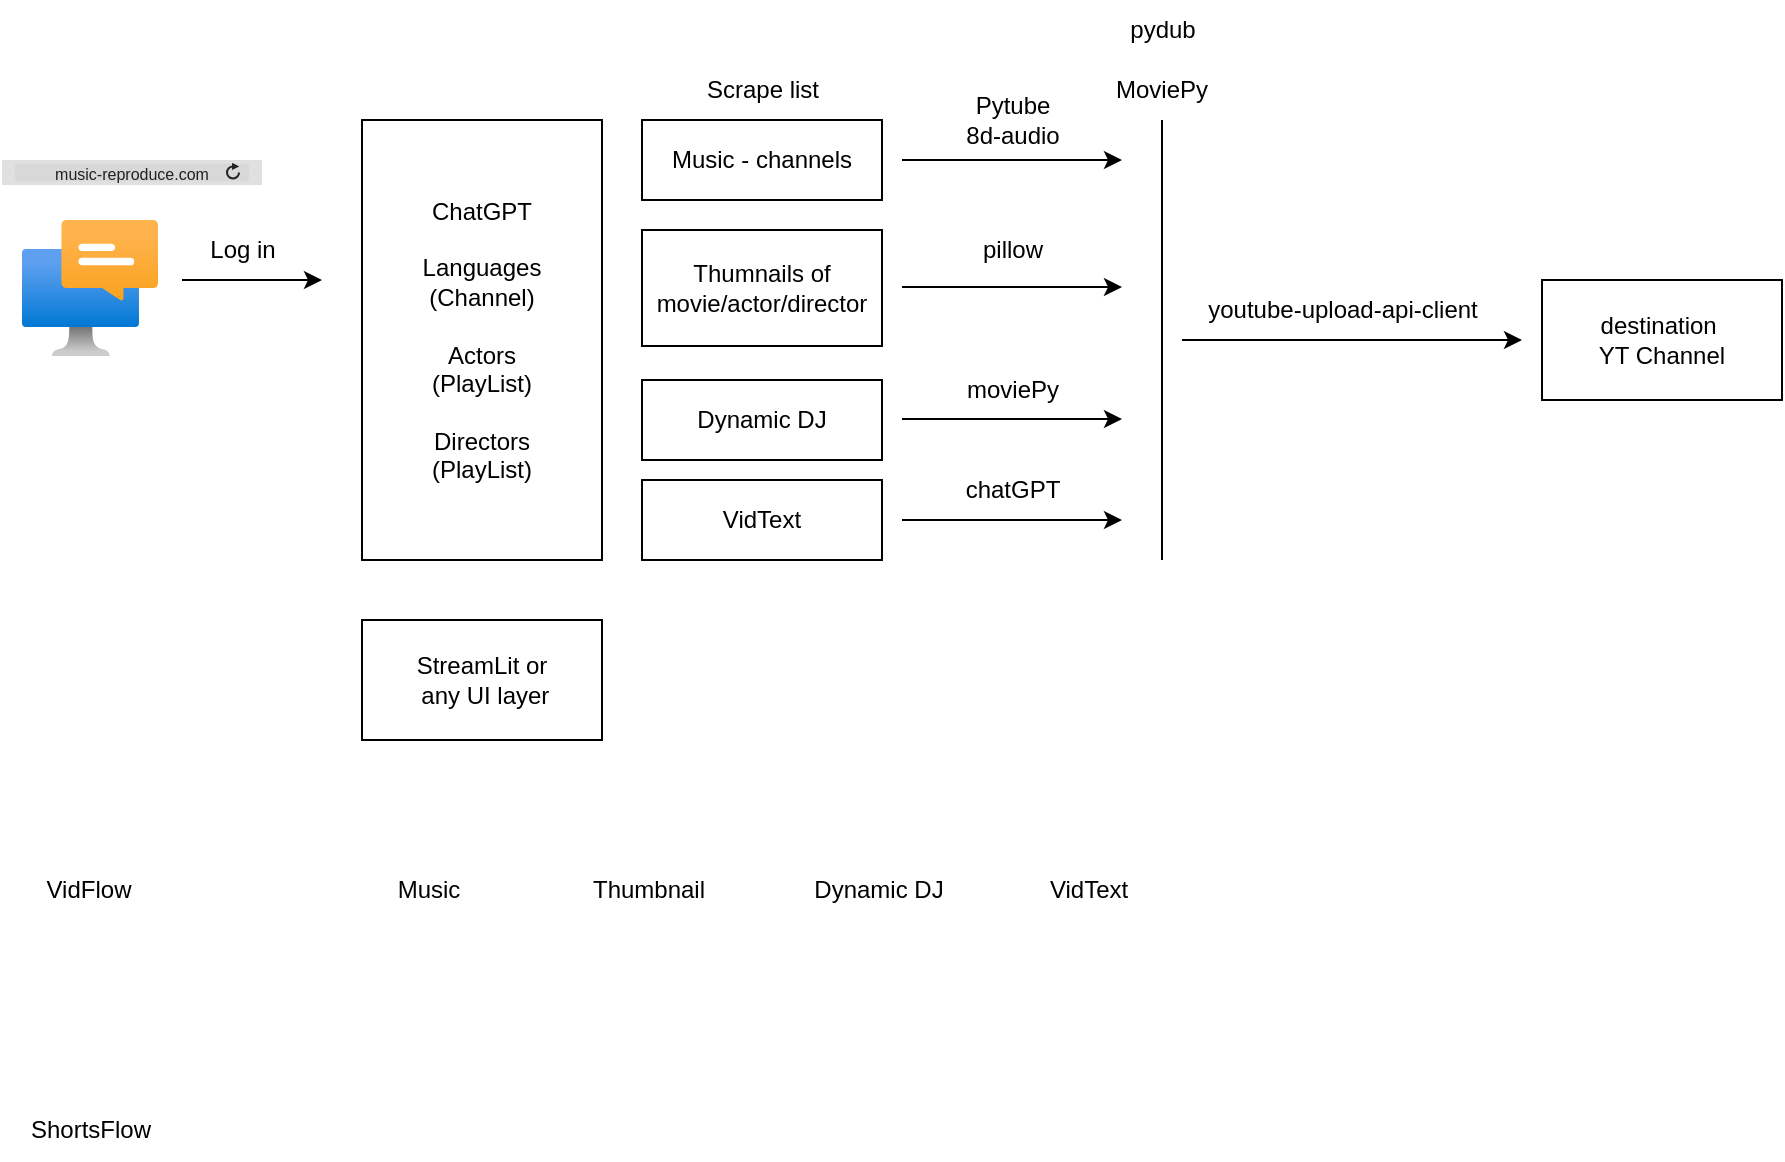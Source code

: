 <mxfile version="22.0.2" type="device">
  <diagram name="Page-1" id="BkRTfp19kBKwIyYqM-AD">
    <mxGraphModel dx="794" dy="511" grid="1" gridSize="10" guides="1" tooltips="1" connect="1" arrows="1" fold="1" page="1" pageScale="1" pageWidth="850" pageHeight="1100" math="0" shadow="0">
      <root>
        <mxCell id="0" />
        <mxCell id="1" parent="0" />
        <mxCell id="dfF-nycy5Q88bQn4yUDD-3" value="music-reproduce.com" style="html=1;strokeWidth=1;shadow=0;dashed=0;shape=mxgraph.ios7ui.url;fillColor=#e0e0e0;strokeColor=#c0c0c0;buttonText=;strokeColor2=#222222;fontColor=#222222;fontSize=8;spacingTop=2;align=center;whiteSpace=wrap;" vertex="1" parent="1">
          <mxGeometry x="20" y="220" width="130" height="12.5" as="geometry" />
        </mxCell>
        <mxCell id="dfF-nycy5Q88bQn4yUDD-4" value="" style="image;aspect=fixed;html=1;points=[];align=center;fontSize=12;image=img/lib/azure2/other/Windows_Notification_Services.svg;" vertex="1" parent="1">
          <mxGeometry x="30" y="250" width="68" height="68" as="geometry" />
        </mxCell>
        <mxCell id="dfF-nycy5Q88bQn4yUDD-5" value="ChatGPT&lt;br&gt;&lt;br&gt;Languages&lt;br&gt;(Channel)&lt;br&gt;&lt;br&gt;Actors&lt;br&gt;(PlayList)&lt;br&gt;&lt;br&gt;Directors&lt;br&gt;(PlayList)" style="rounded=0;whiteSpace=wrap;html=1;" vertex="1" parent="1">
          <mxGeometry x="200" y="200" width="120" height="220" as="geometry" />
        </mxCell>
        <mxCell id="dfF-nycy5Q88bQn4yUDD-6" value="StreamLit or&lt;br&gt;&amp;nbsp;any UI layer" style="rounded=0;whiteSpace=wrap;html=1;" vertex="1" parent="1">
          <mxGeometry x="200" y="450" width="120" height="60" as="geometry" />
        </mxCell>
        <mxCell id="dfF-nycy5Q88bQn4yUDD-7" value="" style="endArrow=classic;html=1;rounded=0;" edge="1" parent="1">
          <mxGeometry width="50" height="50" relative="1" as="geometry">
            <mxPoint x="110" y="280" as="sourcePoint" />
            <mxPoint x="180" y="280" as="targetPoint" />
          </mxGeometry>
        </mxCell>
        <mxCell id="dfF-nycy5Q88bQn4yUDD-8" value="Log in" style="text;html=1;align=center;verticalAlign=middle;resizable=0;points=[];autosize=1;strokeColor=none;fillColor=none;" vertex="1" parent="1">
          <mxGeometry x="110" y="250" width="60" height="30" as="geometry" />
        </mxCell>
        <mxCell id="dfF-nycy5Q88bQn4yUDD-10" value="Music - channels" style="rounded=0;whiteSpace=wrap;html=1;" vertex="1" parent="1">
          <mxGeometry x="340" y="200" width="120" height="40" as="geometry" />
        </mxCell>
        <mxCell id="dfF-nycy5Q88bQn4yUDD-11" value="Scrape list" style="text;html=1;align=center;verticalAlign=middle;resizable=0;points=[];autosize=1;strokeColor=none;fillColor=none;" vertex="1" parent="1">
          <mxGeometry x="360" y="170" width="80" height="30" as="geometry" />
        </mxCell>
        <mxCell id="dfF-nycy5Q88bQn4yUDD-12" value="Thumnails of movie/actor/director" style="rounded=0;whiteSpace=wrap;html=1;" vertex="1" parent="1">
          <mxGeometry x="340" y="255" width="120" height="58" as="geometry" />
        </mxCell>
        <mxCell id="dfF-nycy5Q88bQn4yUDD-13" value="Dynamic DJ" style="rounded=0;whiteSpace=wrap;html=1;" vertex="1" parent="1">
          <mxGeometry x="340" y="330" width="120" height="40" as="geometry" />
        </mxCell>
        <mxCell id="dfF-nycy5Q88bQn4yUDD-14" value="VidText" style="rounded=0;whiteSpace=wrap;html=1;" vertex="1" parent="1">
          <mxGeometry x="340" y="380" width="120" height="40" as="geometry" />
        </mxCell>
        <mxCell id="dfF-nycy5Q88bQn4yUDD-15" value="" style="endArrow=classic;html=1;rounded=0;" edge="1" parent="1">
          <mxGeometry width="50" height="50" relative="1" as="geometry">
            <mxPoint x="470" y="220" as="sourcePoint" />
            <mxPoint x="580" y="220" as="targetPoint" />
          </mxGeometry>
        </mxCell>
        <mxCell id="dfF-nycy5Q88bQn4yUDD-16" value="Music" style="text;html=1;align=center;verticalAlign=middle;resizable=0;points=[];autosize=1;strokeColor=none;fillColor=none;" vertex="1" parent="1">
          <mxGeometry x="207.5" y="570" width="50" height="30" as="geometry" />
        </mxCell>
        <mxCell id="dfF-nycy5Q88bQn4yUDD-17" value="Thumbnail" style="text;html=1;align=center;verticalAlign=middle;resizable=0;points=[];autosize=1;strokeColor=none;fillColor=none;" vertex="1" parent="1">
          <mxGeometry x="302.5" y="570" width="80" height="30" as="geometry" />
        </mxCell>
        <mxCell id="dfF-nycy5Q88bQn4yUDD-18" value="Dynamic DJ" style="text;html=1;align=center;verticalAlign=middle;resizable=0;points=[];autosize=1;strokeColor=none;fillColor=none;" vertex="1" parent="1">
          <mxGeometry x="412.5" y="570" width="90" height="30" as="geometry" />
        </mxCell>
        <mxCell id="dfF-nycy5Q88bQn4yUDD-19" value="VidText" style="text;html=1;align=center;verticalAlign=middle;resizable=0;points=[];autosize=1;strokeColor=none;fillColor=none;" vertex="1" parent="1">
          <mxGeometry x="532.5" y="570" width="60" height="30" as="geometry" />
        </mxCell>
        <mxCell id="dfF-nycy5Q88bQn4yUDD-20" value="pydub" style="text;html=1;align=center;verticalAlign=middle;resizable=0;points=[];autosize=1;strokeColor=none;fillColor=none;" vertex="1" parent="1">
          <mxGeometry x="570" y="140" width="60" height="30" as="geometry" />
        </mxCell>
        <mxCell id="dfF-nycy5Q88bQn4yUDD-21" value="" style="endArrow=classic;html=1;rounded=0;" edge="1" parent="1">
          <mxGeometry width="50" height="50" relative="1" as="geometry">
            <mxPoint x="470" y="283.5" as="sourcePoint" />
            <mxPoint x="580" y="283.5" as="targetPoint" />
          </mxGeometry>
        </mxCell>
        <mxCell id="dfF-nycy5Q88bQn4yUDD-22" value="pillow" style="text;html=1;align=center;verticalAlign=middle;resizable=0;points=[];autosize=1;strokeColor=none;fillColor=none;" vertex="1" parent="1">
          <mxGeometry x="500" y="250" width="50" height="30" as="geometry" />
        </mxCell>
        <mxCell id="dfF-nycy5Q88bQn4yUDD-23" value="" style="endArrow=classic;html=1;rounded=0;" edge="1" parent="1">
          <mxGeometry width="50" height="50" relative="1" as="geometry">
            <mxPoint x="470" y="349.5" as="sourcePoint" />
            <mxPoint x="580" y="349.5" as="targetPoint" />
          </mxGeometry>
        </mxCell>
        <mxCell id="dfF-nycy5Q88bQn4yUDD-24" value="moviePy" style="text;html=1;align=center;verticalAlign=middle;resizable=0;points=[];autosize=1;strokeColor=none;fillColor=none;" vertex="1" parent="1">
          <mxGeometry x="490" y="320" width="70" height="30" as="geometry" />
        </mxCell>
        <mxCell id="dfF-nycy5Q88bQn4yUDD-25" value="" style="endArrow=classic;html=1;rounded=0;" edge="1" parent="1">
          <mxGeometry width="50" height="50" relative="1" as="geometry">
            <mxPoint x="470" y="400" as="sourcePoint" />
            <mxPoint x="580" y="400" as="targetPoint" />
          </mxGeometry>
        </mxCell>
        <mxCell id="dfF-nycy5Q88bQn4yUDD-26" value="chatGPT" style="text;html=1;align=center;verticalAlign=middle;resizable=0;points=[];autosize=1;strokeColor=none;fillColor=none;" vertex="1" parent="1">
          <mxGeometry x="490" y="370" width="70" height="30" as="geometry" />
        </mxCell>
        <mxCell id="dfF-nycy5Q88bQn4yUDD-30" value="" style="endArrow=none;html=1;rounded=0;" edge="1" parent="1">
          <mxGeometry width="50" height="50" relative="1" as="geometry">
            <mxPoint x="600" y="420" as="sourcePoint" />
            <mxPoint x="600" y="200" as="targetPoint" />
          </mxGeometry>
        </mxCell>
        <mxCell id="dfF-nycy5Q88bQn4yUDD-31" value="MoviePy" style="text;html=1;strokeColor=none;fillColor=none;align=center;verticalAlign=middle;whiteSpace=wrap;rounded=0;" vertex="1" parent="1">
          <mxGeometry x="570" y="160" width="60" height="50" as="geometry" />
        </mxCell>
        <mxCell id="dfF-nycy5Q88bQn4yUDD-32" value="" style="endArrow=classic;html=1;rounded=0;" edge="1" parent="1">
          <mxGeometry width="50" height="50" relative="1" as="geometry">
            <mxPoint x="610" y="310" as="sourcePoint" />
            <mxPoint x="780" y="310" as="targetPoint" />
          </mxGeometry>
        </mxCell>
        <mxCell id="dfF-nycy5Q88bQn4yUDD-34" value="Pytube&lt;br&gt;8d-audio" style="text;html=1;align=center;verticalAlign=middle;resizable=0;points=[];autosize=1;strokeColor=none;fillColor=none;" vertex="1" parent="1">
          <mxGeometry x="490" y="180" width="70" height="40" as="geometry" />
        </mxCell>
        <mxCell id="dfF-nycy5Q88bQn4yUDD-35" value="youtube-upload-api-client" style="text;html=1;align=center;verticalAlign=middle;resizable=0;points=[];autosize=1;strokeColor=none;fillColor=none;" vertex="1" parent="1">
          <mxGeometry x="610" y="280" width="160" height="30" as="geometry" />
        </mxCell>
        <mxCell id="dfF-nycy5Q88bQn4yUDD-36" value="destination&amp;nbsp;&lt;br&gt;YT Channel" style="rounded=0;whiteSpace=wrap;html=1;" vertex="1" parent="1">
          <mxGeometry x="790" y="280" width="120" height="60" as="geometry" />
        </mxCell>
        <mxCell id="dfF-nycy5Q88bQn4yUDD-37" value="VidFlow" style="text;html=1;align=center;verticalAlign=middle;resizable=0;points=[];autosize=1;strokeColor=none;fillColor=none;" vertex="1" parent="1">
          <mxGeometry x="28" y="570" width="70" height="30" as="geometry" />
        </mxCell>
        <mxCell id="dfF-nycy5Q88bQn4yUDD-38" value="ShortsFlow" style="text;html=1;align=center;verticalAlign=middle;resizable=0;points=[];autosize=1;strokeColor=none;fillColor=none;" vertex="1" parent="1">
          <mxGeometry x="24" y="690" width="80" height="30" as="geometry" />
        </mxCell>
      </root>
    </mxGraphModel>
  </diagram>
</mxfile>
